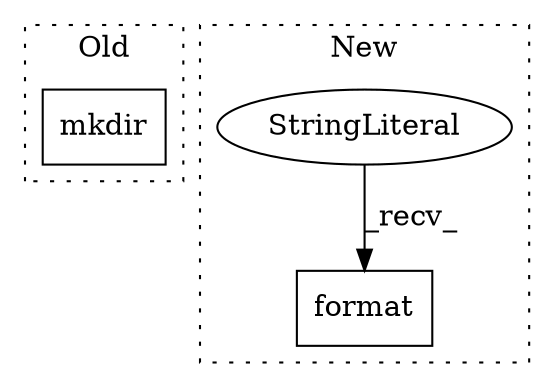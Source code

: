 digraph G {
subgraph cluster0 {
1 [label="mkdir" a="32" s="16752,16771" l="6,1" shape="box"];
label = "Old";
style="dotted";
}
subgraph cluster1 {
2 [label="format" a="32" s="19819,19859" l="7,1" shape="box"];
3 [label="StringLiteral" a="45" s="19769" l="49" shape="ellipse"];
label = "New";
style="dotted";
}
3 -> 2 [label="_recv_"];
}
